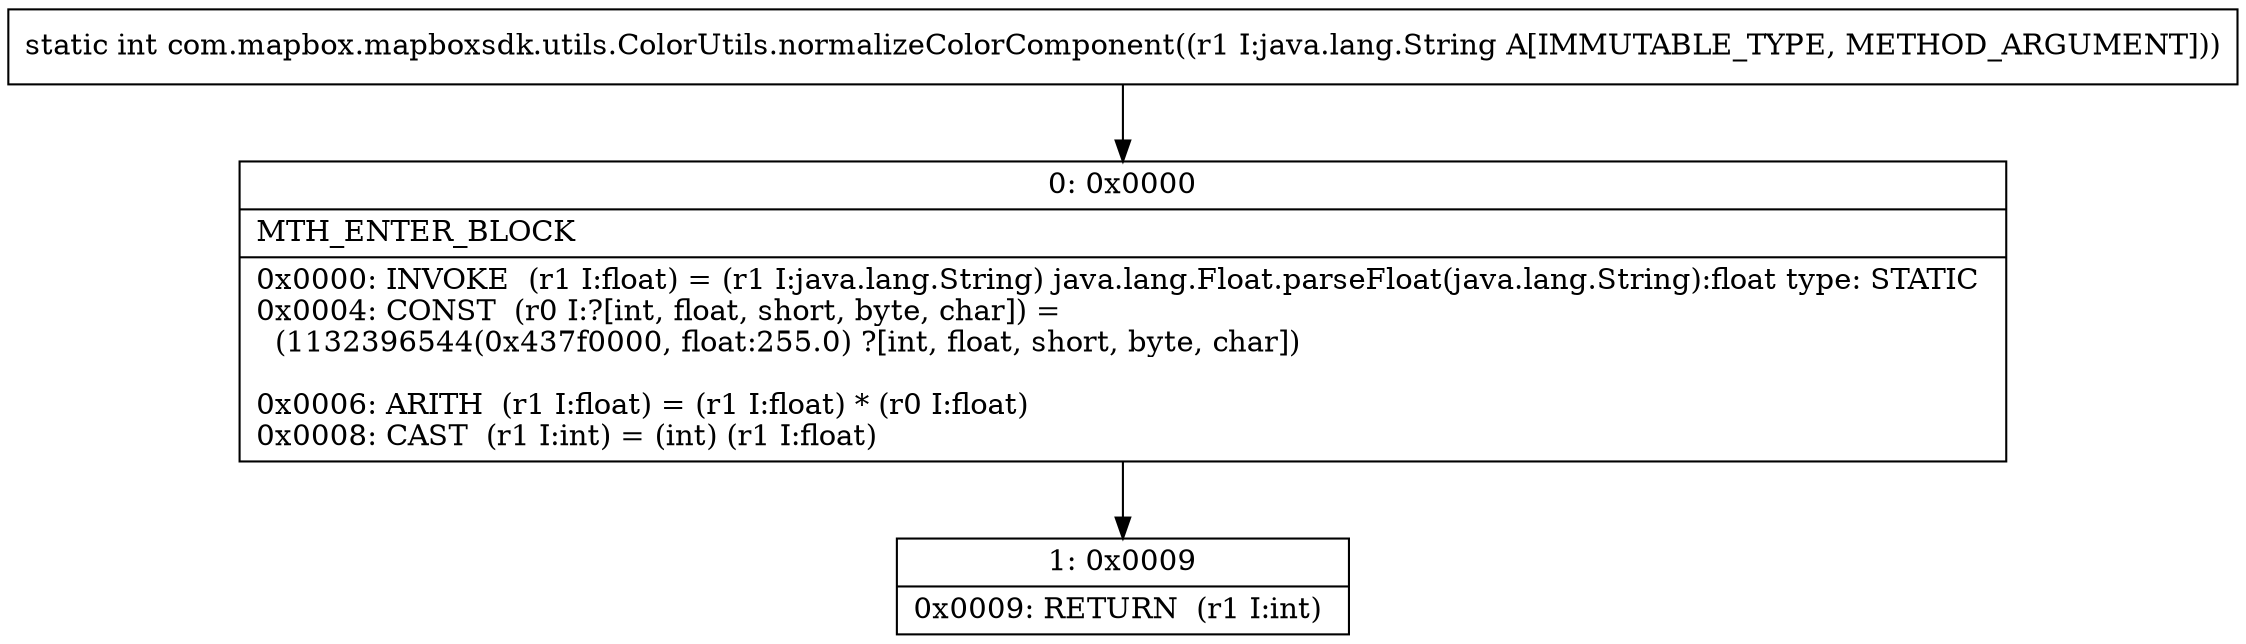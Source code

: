 digraph "CFG forcom.mapbox.mapboxsdk.utils.ColorUtils.normalizeColorComponent(Ljava\/lang\/String;)I" {
Node_0 [shape=record,label="{0\:\ 0x0000|MTH_ENTER_BLOCK\l|0x0000: INVOKE  (r1 I:float) = (r1 I:java.lang.String) java.lang.Float.parseFloat(java.lang.String):float type: STATIC \l0x0004: CONST  (r0 I:?[int, float, short, byte, char]) = \l  (1132396544(0x437f0000, float:255.0) ?[int, float, short, byte, char])\l \l0x0006: ARITH  (r1 I:float) = (r1 I:float) * (r0 I:float) \l0x0008: CAST  (r1 I:int) = (int) (r1 I:float) \l}"];
Node_1 [shape=record,label="{1\:\ 0x0009|0x0009: RETURN  (r1 I:int) \l}"];
MethodNode[shape=record,label="{static int com.mapbox.mapboxsdk.utils.ColorUtils.normalizeColorComponent((r1 I:java.lang.String A[IMMUTABLE_TYPE, METHOD_ARGUMENT])) }"];
MethodNode -> Node_0;
Node_0 -> Node_1;
}

